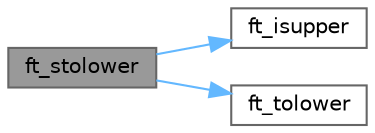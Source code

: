 digraph "ft_stolower"
{
 // LATEX_PDF_SIZE
  bgcolor="transparent";
  edge [fontname=Helvetica,fontsize=10,labelfontname=Helvetica,labelfontsize=10];
  node [fontname=Helvetica,fontsize=10,shape=box,height=0.2,width=0.4];
  rankdir="LR";
  Node1 [id="Node000001",label="ft_stolower",height=0.2,width=0.4,color="gray40", fillcolor="grey60", style="filled", fontcolor="black",tooltip=" "];
  Node1 -> Node2 [id="edge1_Node000001_Node000002",color="steelblue1",style="solid",tooltip=" "];
  Node2 [id="Node000002",label="ft_isupper",height=0.2,width=0.4,color="grey40", fillcolor="white", style="filled",URL="$ft__isalpha_8c.html#a1ad9c4559cffbb211ec56fe8964f30f9",tooltip=" "];
  Node1 -> Node3 [id="edge2_Node000001_Node000003",color="steelblue1",style="solid",tooltip=" "];
  Node3 [id="Node000003",label="ft_tolower",height=0.2,width=0.4,color="grey40", fillcolor="white", style="filled",URL="$ft__tolower_8c.html#a32ce947d6fb2b3dcca807829f9d22d00",tooltip=" "];
}
